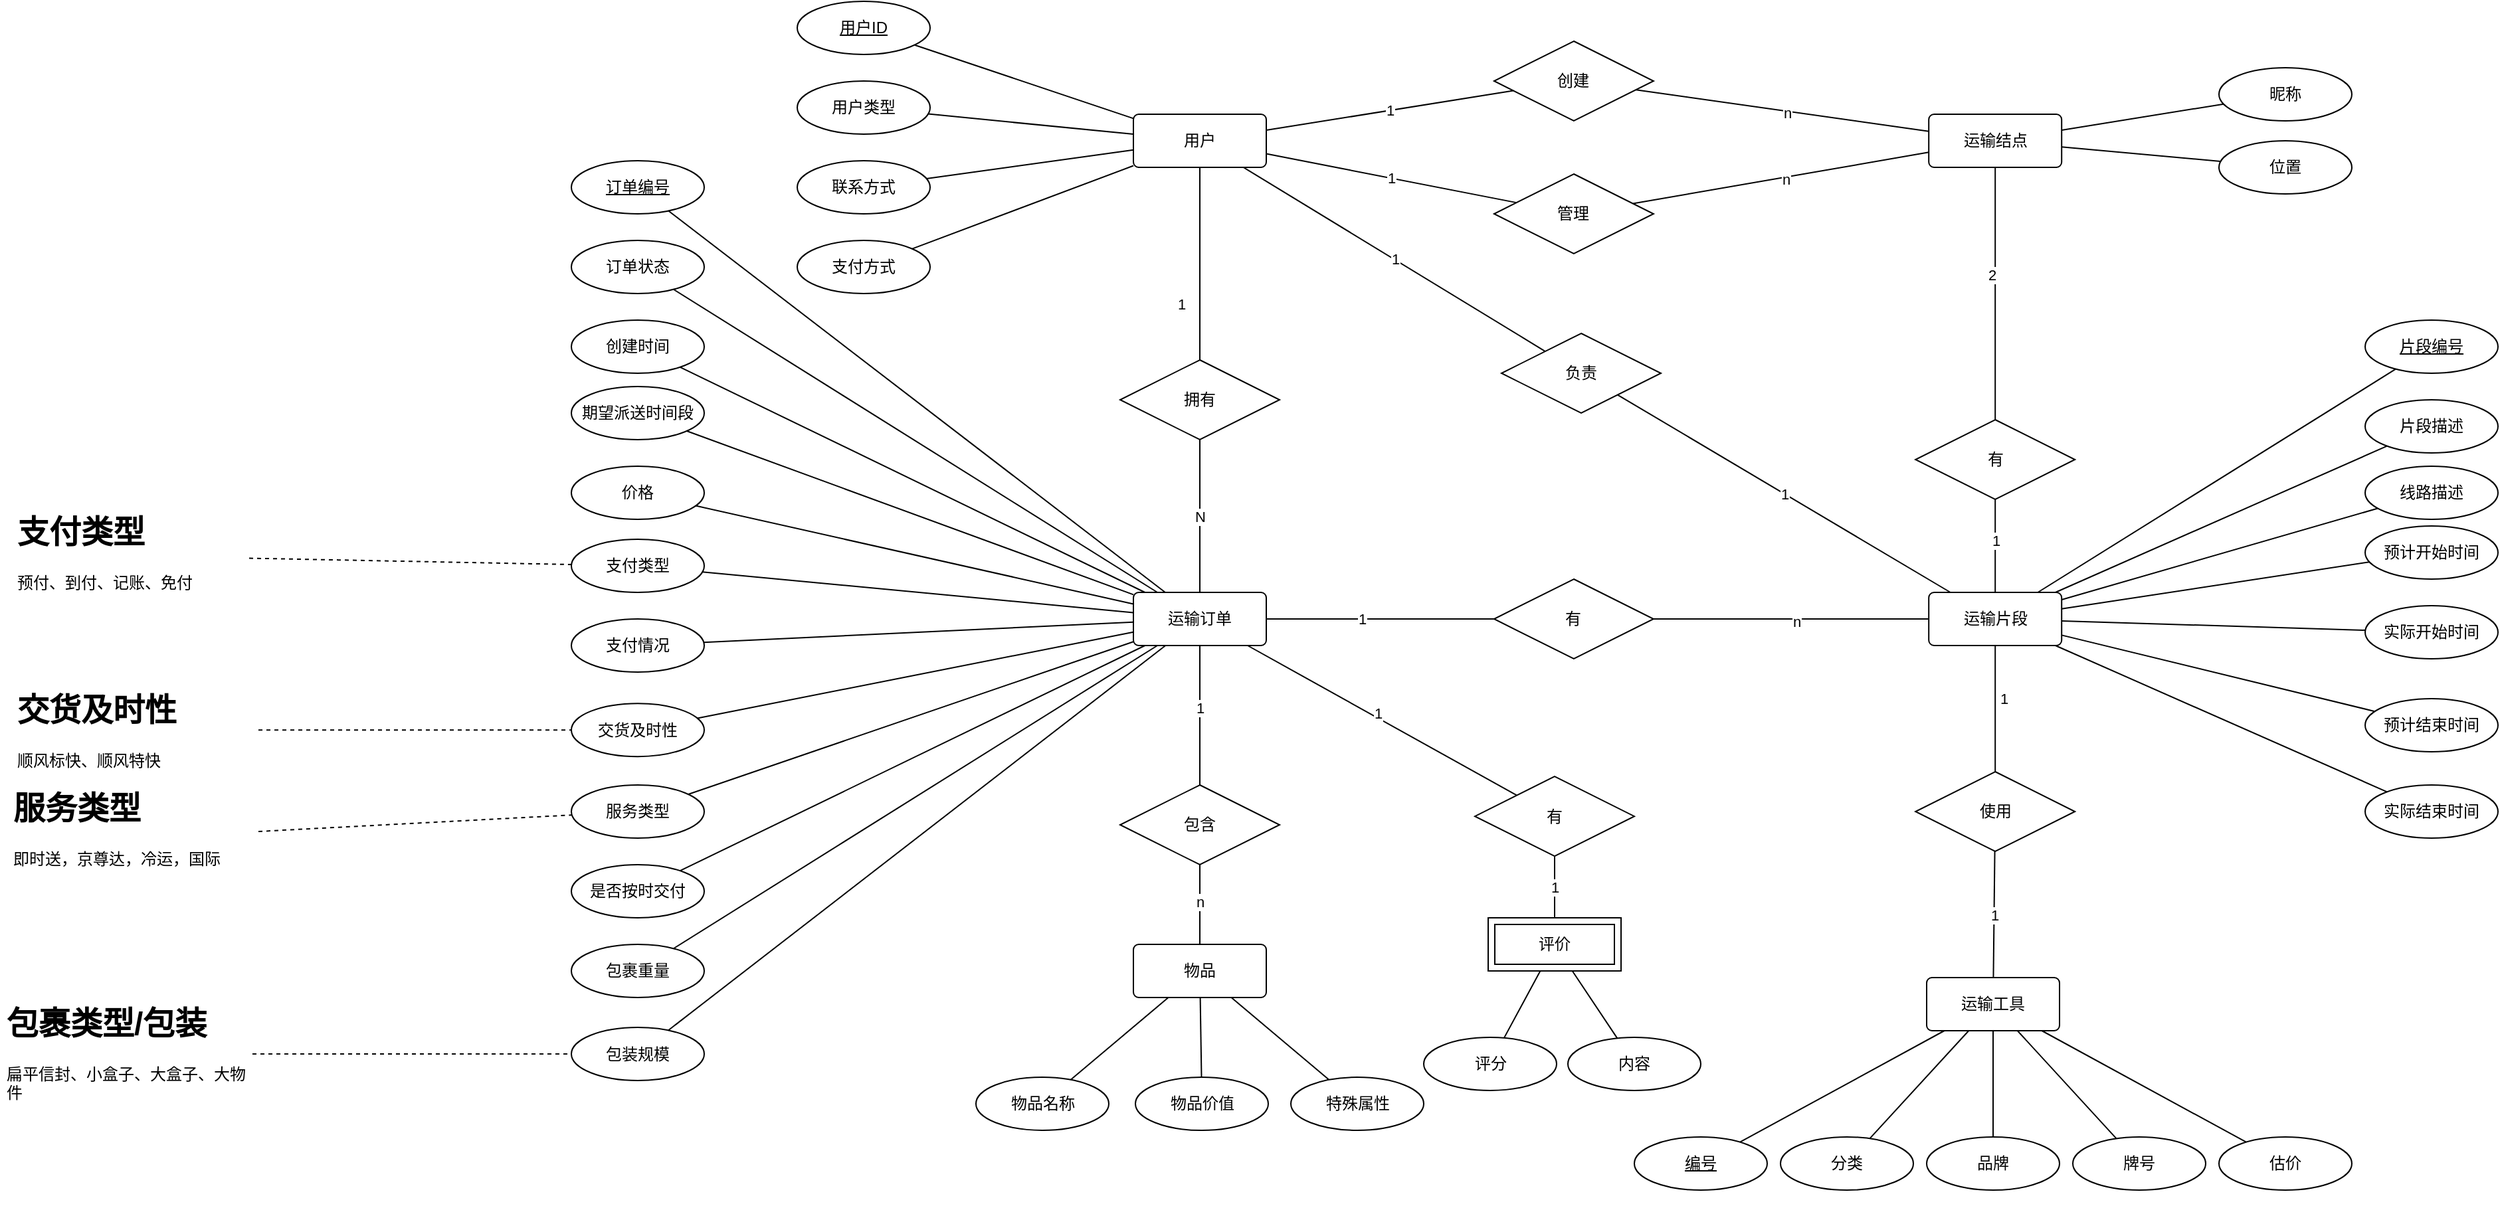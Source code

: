 <mxfile version="13.9.5" type="device"><diagram id="sRHwnh7eYaMvIRIETM3K" name="第 1 页"><mxGraphModel dx="2680" dy="501" grid="1" gridSize="10" guides="1" tooltips="1" connect="1" arrows="1" fold="1" page="1" pageScale="1" pageWidth="827" pageHeight="1169" math="0" shadow="0"><root><mxCell id="0"/><mxCell id="1" parent="0"/><mxCell id="H8O58rXydcXMfQqDxrHK-1" value="用户" style="rounded=1;arcSize=10;whiteSpace=wrap;html=1;align=center;" parent="1" vertex="1"><mxGeometry x="-267" y="185" width="100" height="40" as="geometry"/></mxCell><mxCell id="H8O58rXydcXMfQqDxrHK-2" value="物品" style="rounded=1;arcSize=10;whiteSpace=wrap;html=1;align=center;" parent="1" vertex="1"><mxGeometry x="-267" y="810.0" width="100" height="40" as="geometry"/></mxCell><mxCell id="H8O58rXydcXMfQqDxrHK-5" value="运输订单" style="rounded=1;arcSize=10;whiteSpace=wrap;html=1;align=center;" parent="1" vertex="1"><mxGeometry x="-267" y="545" width="100" height="40" as="geometry"/></mxCell><mxCell id="H8O58rXydcXMfQqDxrHK-8" value="运输工具" style="rounded=1;arcSize=10;whiteSpace=wrap;html=1;align=center;" parent="1" vertex="1"><mxGeometry x="330" y="835.0" width="100" height="40" as="geometry"/></mxCell><mxCell id="H8O58rXydcXMfQqDxrHK-17" value="运输片段" style="rounded=1;arcSize=10;whiteSpace=wrap;html=1;align=center;" parent="1" vertex="1"><mxGeometry x="331.6" y="545" width="100" height="40" as="geometry"/></mxCell><mxCell id="H8O58rXydcXMfQqDxrHK-18" value="运输结点" style="rounded=1;arcSize=10;whiteSpace=wrap;html=1;align=center;" parent="1" vertex="1"><mxGeometry x="331.6" y="185" width="100" height="40" as="geometry"/></mxCell><mxCell id="H8O58rXydcXMfQqDxrHK-19" value="拥有" style="shape=rhombus;perimeter=rhombusPerimeter;whiteSpace=wrap;html=1;align=center;" parent="1" vertex="1"><mxGeometry x="-277" y="370" width="120" height="60" as="geometry"/></mxCell><mxCell id="H8O58rXydcXMfQqDxrHK-20" value="" style="endArrow=none;html=1;rounded=0;" parent="1" source="H8O58rXydcXMfQqDxrHK-1" target="H8O58rXydcXMfQqDxrHK-19" edge="1"><mxGeometry relative="1" as="geometry"><mxPoint x="-577" y="665" as="sourcePoint"/><mxPoint x="-417" y="665" as="targetPoint"/></mxGeometry></mxCell><mxCell id="H8O58rXydcXMfQqDxrHK-22" value="1" style="edgeLabel;html=1;align=center;verticalAlign=middle;resizable=0;points=[];" parent="H8O58rXydcXMfQqDxrHK-20" vertex="1" connectable="0"><mxGeometry x="0.433" y="-1" relative="1" as="geometry"><mxPoint x="-13" y="-1" as="offset"/></mxGeometry></mxCell><mxCell id="H8O58rXydcXMfQqDxrHK-21" value="N" style="endArrow=none;html=1;rounded=0;" parent="1" source="H8O58rXydcXMfQqDxrHK-19" target="H8O58rXydcXMfQqDxrHK-5" edge="1"><mxGeometry relative="1" as="geometry"><mxPoint x="-277" y="635" as="sourcePoint"/><mxPoint x="-117" y="635" as="targetPoint"/></mxGeometry></mxCell><mxCell id="H8O58rXydcXMfQqDxrHK-23" value="创建" style="shape=rhombus;perimeter=rhombusPerimeter;whiteSpace=wrap;html=1;align=center;" parent="1" vertex="1"><mxGeometry x="4.45" y="130" width="120" height="60" as="geometry"/></mxCell><mxCell id="H8O58rXydcXMfQqDxrHK-24" value="" style="endArrow=none;html=1;rounded=0;" parent="1" source="H8O58rXydcXMfQqDxrHK-1" target="H8O58rXydcXMfQqDxrHK-23" edge="1"><mxGeometry relative="1" as="geometry"><mxPoint x="-390" y="40" as="sourcePoint"/><mxPoint x="-597" y="505" as="targetPoint"/></mxGeometry></mxCell><mxCell id="H8O58rXydcXMfQqDxrHK-46" value="1" style="edgeLabel;html=1;align=center;verticalAlign=middle;resizable=0;points=[];" parent="H8O58rXydcXMfQqDxrHK-24" vertex="1" connectable="0"><mxGeometry relative="1" as="geometry"><mxPoint as="offset"/></mxGeometry></mxCell><mxCell id="H8O58rXydcXMfQqDxrHK-25" value="" style="endArrow=none;html=1;rounded=0;" parent="1" source="H8O58rXydcXMfQqDxrHK-18" target="H8O58rXydcXMfQqDxrHK-23" edge="1"><mxGeometry relative="1" as="geometry"><mxPoint x="-787" y="510" as="sourcePoint"/><mxPoint x="280" y="180" as="targetPoint"/></mxGeometry></mxCell><mxCell id="H8O58rXydcXMfQqDxrHK-45" value="n" style="edgeLabel;html=1;align=center;verticalAlign=middle;resizable=0;points=[];" parent="H8O58rXydcXMfQqDxrHK-25" vertex="1" connectable="0"><mxGeometry x="-0.029" y="1" relative="1" as="geometry"><mxPoint as="offset"/></mxGeometry></mxCell><mxCell id="H8O58rXydcXMfQqDxrHK-26" value="有" style="shape=rhombus;perimeter=rhombusPerimeter;whiteSpace=wrap;html=1;align=center;" parent="1" vertex="1"><mxGeometry x="321.6" y="415" width="120" height="60" as="geometry"/></mxCell><mxCell id="H8O58rXydcXMfQqDxrHK-27" value="" style="endArrow=none;html=1;rounded=0;" parent="1" source="H8O58rXydcXMfQqDxrHK-26" target="H8O58rXydcXMfQqDxrHK-17" edge="1"><mxGeometry relative="1" as="geometry"><mxPoint x="-217" y="495" as="sourcePoint"/><mxPoint x="-67" y="505" as="targetPoint"/></mxGeometry></mxCell><mxCell id="H8O58rXydcXMfQqDxrHK-29" value="1" style="edgeLabel;html=1;align=center;verticalAlign=middle;resizable=0;points=[];" parent="H8O58rXydcXMfQqDxrHK-27" vertex="1" connectable="0"><mxGeometry x="0.044" y="1" relative="1" as="geometry"><mxPoint x="-1" y="-6.18" as="offset"/></mxGeometry></mxCell><mxCell id="H8O58rXydcXMfQqDxrHK-28" value="" style="endArrow=none;html=1;rounded=0;" parent="1" source="H8O58rXydcXMfQqDxrHK-18" target="H8O58rXydcXMfQqDxrHK-26" edge="1"><mxGeometry relative="1" as="geometry"><mxPoint x="-467" y="330" as="sourcePoint"/><mxPoint x="-367" y="330" as="targetPoint"/></mxGeometry></mxCell><mxCell id="H8O58rXydcXMfQqDxrHK-30" value="2" style="edgeLabel;html=1;align=center;verticalAlign=middle;resizable=0;points=[];" parent="H8O58rXydcXMfQqDxrHK-28" vertex="1" connectable="0"><mxGeometry x="-0.061" y="-3" relative="1" as="geometry"><mxPoint y="-8.01" as="offset"/></mxGeometry></mxCell><mxCell id="H8O58rXydcXMfQqDxrHK-31" value="有" style="shape=rhombus;perimeter=rhombusPerimeter;whiteSpace=wrap;html=1;align=center;" parent="1" vertex="1"><mxGeometry x="-10" y="683.59" width="120" height="60" as="geometry"/></mxCell><mxCell id="H8O58rXydcXMfQqDxrHK-32" value="" style="endArrow=none;html=1;rounded=0;" parent="1" source="H8O58rXydcXMfQqDxrHK-31" target="H8O58rXydcXMfQqDxrHK-5" edge="1"><mxGeometry relative="1" as="geometry"><mxPoint x="-327" y="505" as="sourcePoint"/><mxPoint x="-167" y="505" as="targetPoint"/></mxGeometry></mxCell><mxCell id="H8O58rXydcXMfQqDxrHK-38" value="1" style="edgeLabel;html=1;align=center;verticalAlign=middle;resizable=0;points=[];" parent="H8O58rXydcXMfQqDxrHK-32" vertex="1" connectable="0"><mxGeometry x="0.049" y="-3" relative="1" as="geometry"><mxPoint as="offset"/></mxGeometry></mxCell><mxCell id="H8O58rXydcXMfQqDxrHK-33" value="1" style="endArrow=none;html=1;rounded=0;" parent="1" source="H8O58rXydcXMfQqDxrHK-175" target="H8O58rXydcXMfQqDxrHK-31" edge="1"><mxGeometry relative="1" as="geometry"><mxPoint x="-300" y="947.5" as="sourcePoint"/><mxPoint x="-360" y="1107" as="targetPoint"/></mxGeometry></mxCell><mxCell id="H8O58rXydcXMfQqDxrHK-34" value="包含" style="shape=rhombus;perimeter=rhombusPerimeter;whiteSpace=wrap;html=1;align=center;" parent="1" vertex="1"><mxGeometry x="-277" y="690" width="120" height="60" as="geometry"/></mxCell><mxCell id="H8O58rXydcXMfQqDxrHK-36" value="" style="endArrow=none;html=1;rounded=0;" parent="1" source="H8O58rXydcXMfQqDxrHK-2" target="H8O58rXydcXMfQqDxrHK-34" edge="1"><mxGeometry relative="1" as="geometry"><mxPoint x="-864" y="832.25" as="sourcePoint"/><mxPoint x="-704" y="832.25" as="targetPoint"/></mxGeometry></mxCell><mxCell id="H8O58rXydcXMfQqDxrHK-48" value="n" style="edgeLabel;html=1;align=center;verticalAlign=middle;resizable=0;points=[];" parent="H8O58rXydcXMfQqDxrHK-36" vertex="1" connectable="0"><mxGeometry x="0.079" y="-2" relative="1" as="geometry"><mxPoint x="-2" as="offset"/></mxGeometry></mxCell><mxCell id="H8O58rXydcXMfQqDxrHK-50" value="有" style="shape=rhombus;perimeter=rhombusPerimeter;whiteSpace=wrap;html=1;align=center;" parent="1" vertex="1"><mxGeometry x="4.45" y="535" width="120" height="60" as="geometry"/></mxCell><mxCell id="H8O58rXydcXMfQqDxrHK-51" value="" style="endArrow=none;html=1;rounded=0;" parent="1" source="H8O58rXydcXMfQqDxrHK-5" target="H8O58rXydcXMfQqDxrHK-50" edge="1"><mxGeometry relative="1" as="geometry"><mxPoint x="-87" y="695" as="sourcePoint"/><mxPoint x="73" y="695" as="targetPoint"/></mxGeometry></mxCell><mxCell id="H8O58rXydcXMfQqDxrHK-53" value="1" style="edgeLabel;html=1;align=center;verticalAlign=middle;resizable=0;points=[];" parent="H8O58rXydcXMfQqDxrHK-51" vertex="1" connectable="0"><mxGeometry x="-0.371" y="-1" relative="1" as="geometry"><mxPoint x="18" y="-1" as="offset"/></mxGeometry></mxCell><mxCell id="H8O58rXydcXMfQqDxrHK-52" value="" style="endArrow=none;html=1;rounded=0;" parent="1" source="H8O58rXydcXMfQqDxrHK-50" target="H8O58rXydcXMfQqDxrHK-17" edge="1"><mxGeometry relative="1" as="geometry"><mxPoint x="53" y="665" as="sourcePoint"/><mxPoint x="213" y="665" as="targetPoint"/></mxGeometry></mxCell><mxCell id="H8O58rXydcXMfQqDxrHK-54" value="n" style="edgeLabel;html=1;align=center;verticalAlign=middle;resizable=0;points=[];" parent="H8O58rXydcXMfQqDxrHK-52" vertex="1" connectable="0"><mxGeometry x="0.04" y="-2" relative="1" as="geometry"><mxPoint as="offset"/></mxGeometry></mxCell><mxCell id="H8O58rXydcXMfQqDxrHK-75" value="使用" style="shape=rhombus;perimeter=rhombusPerimeter;whiteSpace=wrap;html=1;align=center;" parent="1" vertex="1"><mxGeometry x="321.6" y="680.0" width="120" height="60" as="geometry"/></mxCell><mxCell id="H8O58rXydcXMfQqDxrHK-78" value="" style="endArrow=none;html=1;rounded=0;" parent="1" source="H8O58rXydcXMfQqDxrHK-75" target="H8O58rXydcXMfQqDxrHK-8" edge="1"><mxGeometry relative="1" as="geometry"><mxPoint x="425" y="981.93" as="sourcePoint"/><mxPoint x="585" y="981.93" as="targetPoint"/></mxGeometry></mxCell><mxCell id="H8O58rXydcXMfQqDxrHK-86" value="1" style="edgeLabel;html=1;align=center;verticalAlign=middle;resizable=0;points=[];" parent="H8O58rXydcXMfQqDxrHK-78" vertex="1" connectable="0"><mxGeometry x="0.244" y="-1" relative="1" as="geometry"><mxPoint x="1" y="-10.91" as="offset"/></mxGeometry></mxCell><mxCell id="H8O58rXydcXMfQqDxrHK-82" value="" style="endArrow=none;html=1;rounded=0;" parent="1" source="H8O58rXydcXMfQqDxrHK-17" target="H8O58rXydcXMfQqDxrHK-75" edge="1"><mxGeometry relative="1" as="geometry"><mxPoint x="143" y="615" as="sourcePoint"/><mxPoint x="303" y="615" as="targetPoint"/></mxGeometry></mxCell><mxCell id="H8O58rXydcXMfQqDxrHK-85" value="1" style="edgeLabel;html=1;align=center;verticalAlign=middle;resizable=0;points=[];" parent="H8O58rXydcXMfQqDxrHK-82" vertex="1" connectable="0"><mxGeometry x="-0.167" y="2" relative="1" as="geometry"><mxPoint x="3.93" y="0.04" as="offset"/></mxGeometry></mxCell><mxCell id="H8O58rXydcXMfQqDxrHK-89" value="昵称" style="ellipse;whiteSpace=wrap;html=1;align=center;" parent="1" vertex="1"><mxGeometry x="550" y="150" width="100" height="40" as="geometry"/></mxCell><mxCell id="H8O58rXydcXMfQqDxrHK-90" value="位置" style="ellipse;whiteSpace=wrap;html=1;align=center;" parent="1" vertex="1"><mxGeometry x="550" y="205" width="100" height="40" as="geometry"/></mxCell><mxCell id="H8O58rXydcXMfQqDxrHK-92" value="" style="endArrow=none;html=1;rounded=0;" parent="1" source="H8O58rXydcXMfQqDxrHK-89" target="H8O58rXydcXMfQqDxrHK-18" edge="1"><mxGeometry relative="1" as="geometry"><mxPoint x="-1057" y="340" as="sourcePoint"/><mxPoint x="-897" y="340" as="targetPoint"/></mxGeometry></mxCell><mxCell id="H8O58rXydcXMfQqDxrHK-95" value="" style="endArrow=none;html=1;rounded=0;" parent="1" source="H8O58rXydcXMfQqDxrHK-18" target="H8O58rXydcXMfQqDxrHK-90" edge="1"><mxGeometry relative="1" as="geometry"><mxPoint x="-1027" y="380" as="sourcePoint"/><mxPoint x="-867" y="380" as="targetPoint"/></mxGeometry></mxCell><mxCell id="H8O58rXydcXMfQqDxrHK-101" value="用户ID" style="ellipse;whiteSpace=wrap;html=1;align=center;fontStyle=4;" parent="1" vertex="1"><mxGeometry x="-520" y="100" width="100" height="40" as="geometry"/></mxCell><mxCell id="H8O58rXydcXMfQqDxrHK-103" value="" style="endArrow=none;html=1;rounded=0;" parent="1" source="H8O58rXydcXMfQqDxrHK-101" target="H8O58rXydcXMfQqDxrHK-1" edge="1"><mxGeometry relative="1" as="geometry"><mxPoint x="-907" y="645" as="sourcePoint"/><mxPoint x="-747" y="645" as="targetPoint"/></mxGeometry></mxCell><mxCell id="H8O58rXydcXMfQqDxrHK-104" value="联系方式" style="ellipse;whiteSpace=wrap;html=1;align=center;" parent="1" vertex="1"><mxGeometry x="-520" y="220" width="100" height="40" as="geometry"/></mxCell><mxCell id="H8O58rXydcXMfQqDxrHK-105" value="" style="endArrow=none;html=1;rounded=0;" parent="1" source="H8O58rXydcXMfQqDxrHK-104" target="H8O58rXydcXMfQqDxrHK-1" edge="1"><mxGeometry relative="1" as="geometry"><mxPoint x="-937" y="675" as="sourcePoint"/><mxPoint x="-777" y="675" as="targetPoint"/></mxGeometry></mxCell><mxCell id="H8O58rXydcXMfQqDxrHK-106" value="物品名称" style="ellipse;whiteSpace=wrap;html=1;align=center;" parent="1" vertex="1"><mxGeometry x="-385.5" y="910" width="100" height="40" as="geometry"/></mxCell><mxCell id="H8O58rXydcXMfQqDxrHK-107" value="物品价值" style="ellipse;whiteSpace=wrap;html=1;align=center;" parent="1" vertex="1"><mxGeometry x="-265.5" y="910" width="100" height="40" as="geometry"/></mxCell><mxCell id="H8O58rXydcXMfQqDxrHK-109" value="" style="endArrow=none;html=1;rounded=0;" parent="1" source="H8O58rXydcXMfQqDxrHK-106" target="H8O58rXydcXMfQqDxrHK-2" edge="1"><mxGeometry relative="1" as="geometry"><mxPoint x="-597" y="988.59" as="sourcePoint"/><mxPoint x="-437" y="988.59" as="targetPoint"/></mxGeometry></mxCell><mxCell id="H8O58rXydcXMfQqDxrHK-110" value="" style="endArrow=none;html=1;rounded=0;" parent="1" source="H8O58rXydcXMfQqDxrHK-107" target="H8O58rXydcXMfQqDxrHK-2" edge="1"><mxGeometry relative="1" as="geometry"><mxPoint x="-477" y="938.59" as="sourcePoint"/><mxPoint x="-317" y="938.59" as="targetPoint"/></mxGeometry></mxCell><mxCell id="H8O58rXydcXMfQqDxrHK-118" value="预计开始时间" style="ellipse;whiteSpace=wrap;html=1;align=center;" parent="1" vertex="1"><mxGeometry x="660" y="495" width="100" height="40" as="geometry"/></mxCell><mxCell id="H8O58rXydcXMfQqDxrHK-119" value="实际开始时间" style="ellipse;whiteSpace=wrap;html=1;align=center;" parent="1" vertex="1"><mxGeometry x="660" y="555" width="100" height="40" as="geometry"/></mxCell><mxCell id="H8O58rXydcXMfQqDxrHK-120" value="预计结束时间" style="ellipse;whiteSpace=wrap;html=1;align=center;" parent="1" vertex="1"><mxGeometry x="660" y="625" width="100" height="40" as="geometry"/></mxCell><mxCell id="H8O58rXydcXMfQqDxrHK-121" value="实际结束时间" style="ellipse;whiteSpace=wrap;html=1;align=center;" parent="1" vertex="1"><mxGeometry x="660" y="690" width="100" height="40" as="geometry"/></mxCell><mxCell id="H8O58rXydcXMfQqDxrHK-122" value="" style="endArrow=none;html=1;rounded=0;" parent="1" source="H8O58rXydcXMfQqDxrHK-17" target="H8O58rXydcXMfQqDxrHK-118" edge="1"><mxGeometry relative="1" as="geometry"><mxPoint x="503" y="395" as="sourcePoint"/><mxPoint x="663" y="395" as="targetPoint"/></mxGeometry></mxCell><mxCell id="H8O58rXydcXMfQqDxrHK-123" value="" style="endArrow=none;html=1;rounded=0;" parent="1" source="H8O58rXydcXMfQqDxrHK-17" target="H8O58rXydcXMfQqDxrHK-119" edge="1"><mxGeometry relative="1" as="geometry"><mxPoint x="413" y="685" as="sourcePoint"/><mxPoint x="573" y="685" as="targetPoint"/></mxGeometry></mxCell><mxCell id="H8O58rXydcXMfQqDxrHK-124" value="" style="endArrow=none;html=1;rounded=0;" parent="1" source="H8O58rXydcXMfQqDxrHK-17" target="H8O58rXydcXMfQqDxrHK-120" edge="1"><mxGeometry relative="1" as="geometry"><mxPoint x="453" y="605" as="sourcePoint"/><mxPoint x="613" y="605" as="targetPoint"/></mxGeometry></mxCell><mxCell id="H8O58rXydcXMfQqDxrHK-125" value="" style="endArrow=none;html=1;rounded=0;" parent="1" source="H8O58rXydcXMfQqDxrHK-17" target="H8O58rXydcXMfQqDxrHK-121" edge="1"><mxGeometry relative="1" as="geometry"><mxPoint x="453" y="615" as="sourcePoint"/><mxPoint x="613" y="615" as="targetPoint"/></mxGeometry></mxCell><mxCell id="H8O58rXydcXMfQqDxrHK-126" style="edgeStyle=orthogonalEdgeStyle;rounded=0;orthogonalLoop=1;jettySize=auto;html=1;exitX=0.5;exitY=1;exitDx=0;exitDy=0;" parent="1" edge="1"><mxGeometry relative="1" as="geometry"><mxPoint x="523" y="1005.0" as="sourcePoint"/><mxPoint x="523" y="1005.0" as="targetPoint"/></mxGeometry></mxCell><mxCell id="H8O58rXydcXMfQqDxrHK-129" value="订单编号" style="ellipse;whiteSpace=wrap;html=1;align=center;fontStyle=4;" parent="1" vertex="1"><mxGeometry x="-690" y="220.0" width="100" height="40" as="geometry"/></mxCell><mxCell id="H8O58rXydcXMfQqDxrHK-130" value="价格" style="ellipse;whiteSpace=wrap;html=1;align=center;" parent="1" vertex="1"><mxGeometry x="-690" y="450" width="100" height="40" as="geometry"/></mxCell><mxCell id="H8O58rXydcXMfQqDxrHK-132" value="支付情况" style="ellipse;whiteSpace=wrap;html=1;align=center;" parent="1" vertex="1"><mxGeometry x="-690" y="565" width="100" height="40" as="geometry"/></mxCell><mxCell id="H8O58rXydcXMfQqDxrHK-135" value="支付方式" style="ellipse;whiteSpace=wrap;html=1;align=center;" parent="1" vertex="1"><mxGeometry x="-520" y="280" width="100" height="40" as="geometry"/></mxCell><mxCell id="H8O58rXydcXMfQqDxrHK-136" value="" style="endArrow=none;html=1;rounded=0;" parent="1" source="H8O58rXydcXMfQqDxrHK-135" target="H8O58rXydcXMfQqDxrHK-1" edge="1"><mxGeometry relative="1" as="geometry"><mxPoint x="-867" y="715" as="sourcePoint"/><mxPoint x="-707" y="715" as="targetPoint"/></mxGeometry></mxCell><mxCell id="H8O58rXydcXMfQqDxrHK-137" value="创建时间" style="ellipse;whiteSpace=wrap;html=1;align=center;" parent="1" vertex="1"><mxGeometry x="-690" y="340.0" width="100" height="40" as="geometry"/></mxCell><mxCell id="H8O58rXydcXMfQqDxrHK-140" value="评分" style="ellipse;whiteSpace=wrap;html=1;align=center;" parent="1" vertex="1"><mxGeometry x="-48.5" y="880" width="100" height="40" as="geometry"/></mxCell><mxCell id="H8O58rXydcXMfQqDxrHK-141" value="内容" style="ellipse;whiteSpace=wrap;html=1;align=center;" parent="1" vertex="1"><mxGeometry x="60" y="880" width="100" height="40" as="geometry"/></mxCell><mxCell id="H8O58rXydcXMfQqDxrHK-144" value="" style="endArrow=none;html=1;rounded=0;" parent="1" source="H8O58rXydcXMfQqDxrHK-140" target="H8O58rXydcXMfQqDxrHK-175" edge="1"><mxGeometry relative="1" as="geometry"><mxPoint x="-450" y="1067.5" as="sourcePoint"/><mxPoint x="-400" y="936.667" as="targetPoint"/></mxGeometry></mxCell><mxCell id="H8O58rXydcXMfQqDxrHK-145" value="" style="endArrow=none;html=1;rounded=0;" parent="1" source="H8O58rXydcXMfQqDxrHK-141" target="H8O58rXydcXMfQqDxrHK-175" edge="1"><mxGeometry relative="1" as="geometry"><mxPoint x="-440" y="1117.5" as="sourcePoint"/><mxPoint x="-400" y="958.333" as="targetPoint"/></mxGeometry></mxCell><mxCell id="H8O58rXydcXMfQqDxrHK-146" value="" style="endArrow=none;html=1;rounded=0;" parent="1" source="H8O58rXydcXMfQqDxrHK-5" target="H8O58rXydcXMfQqDxrHK-129" edge="1"><mxGeometry relative="1" as="geometry"><mxPoint x="-557" y="965" as="sourcePoint"/><mxPoint x="-397" y="965" as="targetPoint"/></mxGeometry></mxCell><mxCell id="H8O58rXydcXMfQqDxrHK-147" value="" style="endArrow=none;html=1;rounded=0;" parent="1" source="H8O58rXydcXMfQqDxrHK-5" target="H8O58rXydcXMfQqDxrHK-137" edge="1"><mxGeometry relative="1" as="geometry"><mxPoint x="-307" y="945" as="sourcePoint"/><mxPoint x="-147" y="945" as="targetPoint"/></mxGeometry></mxCell><mxCell id="H8O58rXydcXMfQqDxrHK-148" value="" style="endArrow=none;html=1;rounded=0;" parent="1" source="H8O58rXydcXMfQqDxrHK-5" target="H8O58rXydcXMfQqDxrHK-130" edge="1"><mxGeometry relative="1" as="geometry"><mxPoint x="-247" y="835" as="sourcePoint"/><mxPoint x="-87" y="835" as="targetPoint"/></mxGeometry></mxCell><mxCell id="H8O58rXydcXMfQqDxrHK-149" value="" style="endArrow=none;html=1;rounded=0;" parent="1" source="H8O58rXydcXMfQqDxrHK-132" target="H8O58rXydcXMfQqDxrHK-5" edge="1"><mxGeometry relative="1" as="geometry"><mxPoint x="-237" y="935" as="sourcePoint"/><mxPoint x="-77" y="935" as="targetPoint"/></mxGeometry></mxCell><mxCell id="H8O58rXydcXMfQqDxrHK-164" value="分类" style="ellipse;whiteSpace=wrap;html=1;align=center;" parent="1" vertex="1"><mxGeometry x="220" y="955.0" width="100" height="40" as="geometry"/></mxCell><mxCell id="H8O58rXydcXMfQqDxrHK-165" value="品牌" style="ellipse;whiteSpace=wrap;html=1;align=center;" parent="1" vertex="1"><mxGeometry x="330" y="955.0" width="100" height="40" as="geometry"/></mxCell><mxCell id="H8O58rXydcXMfQqDxrHK-166" value="估价" style="ellipse;whiteSpace=wrap;html=1;align=center;" parent="1" vertex="1"><mxGeometry x="550" y="955.0" width="100" height="40" as="geometry"/></mxCell><mxCell id="H8O58rXydcXMfQqDxrHK-167" value="" style="endArrow=none;html=1;rounded=0;" parent="1" source="H8O58rXydcXMfQqDxrHK-164" target="H8O58rXydcXMfQqDxrHK-8" edge="1"><mxGeometry relative="1" as="geometry"><mxPoint x="570" y="991.27" as="sourcePoint"/><mxPoint x="730" y="991.27" as="targetPoint"/></mxGeometry></mxCell><mxCell id="H8O58rXydcXMfQqDxrHK-168" value="" style="endArrow=none;html=1;rounded=0;" parent="1" source="H8O58rXydcXMfQqDxrHK-8" target="H8O58rXydcXMfQqDxrHK-165" edge="1"><mxGeometry relative="1" as="geometry"><mxPoint x="490" y="981.27" as="sourcePoint"/><mxPoint x="650" y="981.27" as="targetPoint"/></mxGeometry></mxCell><mxCell id="H8O58rXydcXMfQqDxrHK-169" value="" style="endArrow=none;html=1;rounded=0;" parent="1" source="H8O58rXydcXMfQqDxrHK-8" target="H8O58rXydcXMfQqDxrHK-166" edge="1"><mxGeometry relative="1" as="geometry"><mxPoint x="610" y="981.27" as="sourcePoint"/><mxPoint x="770" y="981.27" as="targetPoint"/></mxGeometry></mxCell><mxCell id="H8O58rXydcXMfQqDxrHK-175" value="评价" style="shape=ext;margin=3;double=1;whiteSpace=wrap;html=1;align=center;" parent="1" vertex="1"><mxGeometry y="790" width="100" height="40" as="geometry"/></mxCell><mxCell id="uPBFyAuTsTOrM1amz3XQ-6" value="" style="endArrow=none;html=1;rounded=0;entryX=0.5;entryY=1;entryDx=0;entryDy=0;" parent="1" source="H8O58rXydcXMfQqDxrHK-34" target="H8O58rXydcXMfQqDxrHK-5" edge="1"><mxGeometry relative="1" as="geometry"><mxPoint x="-770" y="780" as="sourcePoint"/><mxPoint x="-597" y="756.09" as="targetPoint"/></mxGeometry></mxCell><mxCell id="uPBFyAuTsTOrM1amz3XQ-7" value="1" style="edgeLabel;html=1;align=center;verticalAlign=middle;resizable=0;points=[];" parent="uPBFyAuTsTOrM1amz3XQ-6" vertex="1" connectable="0"><mxGeometry x="0.113" relative="1" as="geometry"><mxPoint as="offset"/></mxGeometry></mxCell><mxCell id="uPBFyAuTsTOrM1amz3XQ-8" value="包装规模" style="ellipse;whiteSpace=wrap;html=1;align=center;" parent="1" vertex="1"><mxGeometry x="-690" y="872.5" width="100" height="40" as="geometry"/></mxCell><mxCell id="uPBFyAuTsTOrM1amz3XQ-9" value="" style="endArrow=none;html=1;rounded=0;" parent="1" source="uPBFyAuTsTOrM1amz3XQ-8" target="H8O58rXydcXMfQqDxrHK-5" edge="1"><mxGeometry relative="1" as="geometry"><mxPoint x="-800" y="860" as="sourcePoint"/><mxPoint x="-647" y="727.104" as="targetPoint"/></mxGeometry></mxCell><mxCell id="uPBFyAuTsTOrM1amz3XQ-10" value="包裹重量" style="ellipse;whiteSpace=wrap;html=1;align=center;" parent="1" vertex="1"><mxGeometry x="-690" y="810" width="100" height="40" as="geometry"/></mxCell><mxCell id="uPBFyAuTsTOrM1amz3XQ-11" value="" style="endArrow=none;html=1;rounded=0;" parent="1" source="uPBFyAuTsTOrM1amz3XQ-10" target="H8O58rXydcXMfQqDxrHK-5" edge="1"><mxGeometry relative="1" as="geometry"><mxPoint x="-810" y="850" as="sourcePoint"/><mxPoint x="-647" y="743.0" as="targetPoint"/></mxGeometry></mxCell><mxCell id="uPBFyAuTsTOrM1amz3XQ-12" value="交货及时性" style="ellipse;whiteSpace=wrap;html=1;align=center;" parent="1" vertex="1"><mxGeometry x="-690" y="628.59" width="100" height="40" as="geometry"/></mxCell><mxCell id="uPBFyAuTsTOrM1amz3XQ-13" value="" style="endArrow=none;html=1;rounded=0;" parent="1" source="H8O58rXydcXMfQqDxrHK-5" target="uPBFyAuTsTOrM1amz3XQ-12" edge="1"><mxGeometry relative="1" as="geometry"><mxPoint x="-320" y="830" as="sourcePoint"/><mxPoint x="-160" y="830" as="targetPoint"/></mxGeometry></mxCell><mxCell id="gKOCil1zqPXSnGWt9PrA-1" value="线路描述" style="ellipse;whiteSpace=wrap;html=1;align=center;" parent="1" vertex="1"><mxGeometry x="660" y="450" width="100" height="40" as="geometry"/></mxCell><mxCell id="gKOCil1zqPXSnGWt9PrA-2" value="" style="endArrow=none;html=1;rounded=0;" parent="1" source="H8O58rXydcXMfQqDxrHK-17" target="gKOCil1zqPXSnGWt9PrA-1" edge="1"><mxGeometry relative="1" as="geometry"><mxPoint x="395.532" y="555" as="sourcePoint"/><mxPoint x="419.137" y="434.94" as="targetPoint"/></mxGeometry></mxCell><mxCell id="fUyKcT2VAJ0Rz9HLbAqX-2" value="片段编号" style="ellipse;whiteSpace=wrap;html=1;align=center;fontStyle=4;" parent="1" vertex="1"><mxGeometry x="660" y="340" width="100" height="40" as="geometry"/></mxCell><mxCell id="fUyKcT2VAJ0Rz9HLbAqX-3" value="" style="endArrow=none;html=1;rounded=0;" parent="1" source="H8O58rXydcXMfQqDxrHK-17" target="fUyKcT2VAJ0Rz9HLbAqX-2" edge="1"><mxGeometry relative="1" as="geometry"><mxPoint x="340" y="370" as="sourcePoint"/><mxPoint x="500" y="370" as="targetPoint"/></mxGeometry></mxCell><mxCell id="fUyKcT2VAJ0Rz9HLbAqX-6" value="用户类型" style="ellipse;whiteSpace=wrap;html=1;align=center;" parent="1" vertex="1"><mxGeometry x="-520" y="160" width="100" height="40" as="geometry"/></mxCell><mxCell id="fUyKcT2VAJ0Rz9HLbAqX-7" value="" style="endArrow=none;html=1;rounded=0;" parent="1" source="fUyKcT2VAJ0Rz9HLbAqX-6" target="H8O58rXydcXMfQqDxrHK-1" edge="1"><mxGeometry relative="1" as="geometry"><mxPoint x="-465.125" y="65.409" as="sourcePoint"/><mxPoint x="-248.429" y="170" as="targetPoint"/></mxGeometry></mxCell><mxCell id="fUyKcT2VAJ0Rz9HLbAqX-9" value="管理" style="shape=rhombus;perimeter=rhombusPerimeter;whiteSpace=wrap;html=1;align=center;" parent="1" vertex="1"><mxGeometry x="4.45" y="230" width="120" height="60" as="geometry"/></mxCell><mxCell id="fUyKcT2VAJ0Rz9HLbAqX-10" value="" style="endArrow=none;html=1;rounded=0;" parent="1" source="H8O58rXydcXMfQqDxrHK-1" target="fUyKcT2VAJ0Rz9HLbAqX-9" edge="1"><mxGeometry relative="1" as="geometry"><mxPoint x="-207" y="170" as="sourcePoint"/><mxPoint x="-207" y="90" as="targetPoint"/></mxGeometry></mxCell><mxCell id="fUyKcT2VAJ0Rz9HLbAqX-11" value="1" style="edgeLabel;html=1;align=center;verticalAlign=middle;resizable=0;points=[];" parent="fUyKcT2VAJ0Rz9HLbAqX-10" vertex="1" connectable="0"><mxGeometry relative="1" as="geometry"><mxPoint as="offset"/></mxGeometry></mxCell><mxCell id="fUyKcT2VAJ0Rz9HLbAqX-12" value="" style="endArrow=none;html=1;rounded=0;" parent="1" source="H8O58rXydcXMfQqDxrHK-18" target="fUyKcT2VAJ0Rz9HLbAqX-9" edge="1"><mxGeometry relative="1" as="geometry"><mxPoint x="331.6" y="64.575" as="sourcePoint"/><mxPoint x="-148.002" y="60.501" as="targetPoint"/></mxGeometry></mxCell><mxCell id="fUyKcT2VAJ0Rz9HLbAqX-13" value="n" style="edgeLabel;html=1;align=center;verticalAlign=middle;resizable=0;points=[];" parent="fUyKcT2VAJ0Rz9HLbAqX-12" vertex="1" connectable="0"><mxGeometry x="-0.029" y="1" relative="1" as="geometry"><mxPoint as="offset"/></mxGeometry></mxCell><mxCell id="fUyKcT2VAJ0Rz9HLbAqX-14" value="负责" style="shape=rhombus;perimeter=rhombusPerimeter;whiteSpace=wrap;html=1;align=center;" parent="1" vertex="1"><mxGeometry x="10" y="350" width="120" height="60" as="geometry"/></mxCell><mxCell id="fUyKcT2VAJ0Rz9HLbAqX-15" value="" style="endArrow=none;html=1;rounded=0;" parent="1" source="fUyKcT2VAJ0Rz9HLbAqX-14" target="H8O58rXydcXMfQqDxrHK-17" edge="1"><mxGeometry relative="1" as="geometry"><mxPoint x="-157" y="82.436" as="sourcePoint"/><mxPoint x="240" y="490" as="targetPoint"/></mxGeometry></mxCell><mxCell id="fUyKcT2VAJ0Rz9HLbAqX-16" value="1" style="edgeLabel;html=1;align=center;verticalAlign=middle;resizable=0;points=[];" parent="fUyKcT2VAJ0Rz9HLbAqX-15" vertex="1" connectable="0"><mxGeometry relative="1" as="geometry"><mxPoint as="offset"/></mxGeometry></mxCell><mxCell id="fUyKcT2VAJ0Rz9HLbAqX-17" value="" style="endArrow=none;html=1;rounded=0;" parent="1" source="H8O58rXydcXMfQqDxrHK-1" target="fUyKcT2VAJ0Rz9HLbAqX-14" edge="1"><mxGeometry relative="1" as="geometry"><mxPoint x="97.456" y="338.497" as="sourcePoint"/><mxPoint x="366.725" y="555" as="targetPoint"/></mxGeometry></mxCell><mxCell id="fUyKcT2VAJ0Rz9HLbAqX-18" value="1" style="edgeLabel;html=1;align=center;verticalAlign=middle;resizable=0;points=[];" parent="fUyKcT2VAJ0Rz9HLbAqX-17" vertex="1" connectable="0"><mxGeometry relative="1" as="geometry"><mxPoint as="offset"/></mxGeometry></mxCell><mxCell id="fUyKcT2VAJ0Rz9HLbAqX-19" value="特殊属性" style="ellipse;whiteSpace=wrap;html=1;align=center;" parent="1" vertex="1"><mxGeometry x="-148.5" y="910" width="100" height="40" as="geometry"/></mxCell><mxCell id="fUyKcT2VAJ0Rz9HLbAqX-20" value="" style="endArrow=none;html=1;rounded=0;" parent="1" source="fUyKcT2VAJ0Rz9HLbAqX-19" target="H8O58rXydcXMfQqDxrHK-2" edge="1"><mxGeometry relative="1" as="geometry"><mxPoint x="-159.806" y="921.228" as="sourcePoint"/><mxPoint x="-196.636" y="850.84" as="targetPoint"/></mxGeometry></mxCell><mxCell id="fUyKcT2VAJ0Rz9HLbAqX-21" value="服务类型" style="ellipse;whiteSpace=wrap;html=1;align=center;" parent="1" vertex="1"><mxGeometry x="-690" y="690" width="100" height="40" as="geometry"/></mxCell><mxCell id="fUyKcT2VAJ0Rz9HLbAqX-22" value="" style="endArrow=none;html=1;rounded=0;" parent="1" source="fUyKcT2VAJ0Rz9HLbAqX-21" target="H8O58rXydcXMfQqDxrHK-5" edge="1"><mxGeometry relative="1" as="geometry"><mxPoint x="-588.728" y="679.51" as="sourcePoint"/><mxPoint x="-257" y="588.688" as="targetPoint"/></mxGeometry></mxCell><mxCell id="fUyKcT2VAJ0Rz9HLbAqX-23" value="&lt;h1&gt;服务类型&lt;/h1&gt;&lt;p&gt;即时送，京尊达，冷运，国际&lt;/p&gt;" style="text;html=1;strokeColor=none;fillColor=none;spacing=5;spacingTop=-20;whiteSpace=wrap;overflow=hidden;rounded=0;rotation=0;" parent="1" vertex="1"><mxGeometry x="-1115.5" y="687.5" width="190" height="85" as="geometry"/></mxCell><mxCell id="fUyKcT2VAJ0Rz9HLbAqX-25" value="" style="endArrow=none;dashed=1;html=1;" parent="1" source="fUyKcT2VAJ0Rz9HLbAqX-23" target="fUyKcT2VAJ0Rz9HLbAqX-21" edge="1"><mxGeometry width="50" height="50" relative="1" as="geometry"><mxPoint x="-922.5" y="763.854" as="sourcePoint"/><mxPoint x="-881" y="889.39" as="targetPoint"/></mxGeometry></mxCell><mxCell id="fUyKcT2VAJ0Rz9HLbAqX-26" value="&lt;h1&gt;包裹类型/包装&lt;/h1&gt;&lt;p&gt;扁平信封、小盒子、大盒子、大物件&lt;/p&gt;" style="text;html=1;strokeColor=none;fillColor=none;spacing=5;spacingTop=-20;whiteSpace=wrap;overflow=hidden;rounded=0;" parent="1" vertex="1"><mxGeometry x="-1120" y="850" width="190" height="85" as="geometry"/></mxCell><mxCell id="fUyKcT2VAJ0Rz9HLbAqX-27" value="" style="endArrow=none;dashed=1;html=1;" parent="1" source="fUyKcT2VAJ0Rz9HLbAqX-26" target="uPBFyAuTsTOrM1amz3XQ-8" edge="1"><mxGeometry width="50" height="50" relative="1" as="geometry"><mxPoint x="-895.5" y="942.755" as="sourcePoint"/><mxPoint x="-685.471" y="945.729" as="targetPoint"/></mxGeometry></mxCell><mxCell id="fUyKcT2VAJ0Rz9HLbAqX-28" value="&lt;h1&gt;交货及时性&lt;/h1&gt;&lt;p&gt;顺风标快、顺风特快&lt;/p&gt;" style="text;html=1;strokeColor=none;fillColor=none;spacing=5;spacingTop=-20;whiteSpace=wrap;overflow=hidden;rounded=0;" parent="1" vertex="1"><mxGeometry x="-1112.5" y="613.59" width="187" height="70" as="geometry"/></mxCell><mxCell id="fUyKcT2VAJ0Rz9HLbAqX-29" value="期望派送时间段" style="ellipse;whiteSpace=wrap;html=1;align=center;" parent="1" vertex="1"><mxGeometry x="-690" y="390.0" width="100" height="40" as="geometry"/></mxCell><mxCell id="fUyKcT2VAJ0Rz9HLbAqX-30" value="" style="endArrow=none;html=1;rounded=0;" parent="1" source="fUyKcT2VAJ0Rz9HLbAqX-29" target="H8O58rXydcXMfQqDxrHK-5" edge="1"><mxGeometry relative="1" as="geometry"><mxPoint x="-930" y="400" as="sourcePoint"/><mxPoint x="-770" y="400" as="targetPoint"/></mxGeometry></mxCell><mxCell id="fUyKcT2VAJ0Rz9HLbAqX-31" value="" style="endArrow=none;dashed=1;html=1;" parent="1" source="fUyKcT2VAJ0Rz9HLbAqX-28" target="uPBFyAuTsTOrM1amz3XQ-12" edge="1"><mxGeometry width="50" height="50" relative="1" as="geometry"><mxPoint x="-905.5" y="588.59" as="sourcePoint"/><mxPoint x="-855.5" y="538.59" as="targetPoint"/></mxGeometry></mxCell><mxCell id="chwNqvs-5eJAOnSxHbHc-2" value="" style="endArrow=none;html=1;rounded=0;" parent="1" source="H8O58rXydcXMfQqDxrHK-8" target="chwNqvs-5eJAOnSxHbHc-5" edge="1"><mxGeometry relative="1" as="geometry"><mxPoint x="330" y="1030" as="sourcePoint"/><mxPoint x="413.392" y="955.175" as="targetPoint"/></mxGeometry></mxCell><mxCell id="chwNqvs-5eJAOnSxHbHc-5" value="编号" style="ellipse;whiteSpace=wrap;html=1;align=center;fontStyle=4;" parent="1" vertex="1"><mxGeometry x="110" y="955" width="100" height="40" as="geometry"/></mxCell><mxCell id="chwNqvs-5eJAOnSxHbHc-7" value="牌号" style="ellipse;whiteSpace=wrap;html=1;align=center;" parent="1" vertex="1"><mxGeometry x="440" y="955.0" width="100" height="40" as="geometry"/></mxCell><mxCell id="chwNqvs-5eJAOnSxHbHc-9" value="" style="endArrow=none;html=1;rounded=0;" parent="1" source="H8O58rXydcXMfQqDxrHK-8" target="chwNqvs-5eJAOnSxHbHc-7" edge="1"><mxGeometry relative="1" as="geometry"><mxPoint x="200" y="1050" as="sourcePoint"/><mxPoint x="360" y="1050" as="targetPoint"/></mxGeometry></mxCell><mxCell id="dogPWuH6CcBun96qD8NK-1" value="是否按时交付" style="ellipse;whiteSpace=wrap;html=1;align=center;" vertex="1" parent="1"><mxGeometry x="-690" y="750" width="100" height="40" as="geometry"/></mxCell><mxCell id="dogPWuH6CcBun96qD8NK-2" value="" style="endArrow=none;html=1;rounded=0;" edge="1" parent="1" source="dogPWuH6CcBun96qD8NK-1" target="H8O58rXydcXMfQqDxrHK-5"><mxGeometry relative="1" as="geometry"><mxPoint x="-840" y="740" as="sourcePoint"/><mxPoint x="-680" y="740" as="targetPoint"/></mxGeometry></mxCell><mxCell id="dogPWuH6CcBun96qD8NK-4" value="支付类型" style="ellipse;whiteSpace=wrap;html=1;align=center;" vertex="1" parent="1"><mxGeometry x="-690" y="505" width="100" height="40" as="geometry"/></mxCell><mxCell id="dogPWuH6CcBun96qD8NK-5" value="" style="endArrow=none;html=1;rounded=0;" edge="1" parent="1" source="dogPWuH6CcBun96qD8NK-4" target="H8O58rXydcXMfQqDxrHK-5"><mxGeometry relative="1" as="geometry"><mxPoint x="-870" y="570" as="sourcePoint"/><mxPoint x="-710" y="570" as="targetPoint"/></mxGeometry></mxCell><mxCell id="dogPWuH6CcBun96qD8NK-6" value="&lt;h1&gt;支付类型&lt;/h1&gt;&lt;div&gt;预付、到付、记账、免付&lt;/div&gt;" style="text;html=1;strokeColor=none;fillColor=none;spacing=5;spacingTop=-20;whiteSpace=wrap;overflow=hidden;rounded=0;" vertex="1" parent="1"><mxGeometry x="-1112.5" y="480" width="180" height="75" as="geometry"/></mxCell><mxCell id="dogPWuH6CcBun96qD8NK-7" value="" style="endArrow=none;dashed=1;html=1;" edge="1" parent="1" source="dogPWuH6CcBun96qD8NK-6" target="dogPWuH6CcBun96qD8NK-4"><mxGeometry width="50" height="50" relative="1" as="geometry"><mxPoint x="-880" y="600" as="sourcePoint"/><mxPoint x="-830" y="550" as="targetPoint"/></mxGeometry></mxCell><mxCell id="dogPWuH6CcBun96qD8NK-8" value="片段描述" style="ellipse;whiteSpace=wrap;html=1;align=center;" vertex="1" parent="1"><mxGeometry x="660" y="400" width="100" height="40" as="geometry"/></mxCell><mxCell id="dogPWuH6CcBun96qD8NK-9" value="" style="endArrow=none;html=1;rounded=0;" edge="1" parent="1" source="H8O58rXydcXMfQqDxrHK-17" target="dogPWuH6CcBun96qD8NK-8"><mxGeometry relative="1" as="geometry"><mxPoint x="423.628" y="555" as="sourcePoint"/><mxPoint x="692.95" y="386.82" as="targetPoint"/></mxGeometry></mxCell><mxCell id="dogPWuH6CcBun96qD8NK-10" value="订单状态" style="ellipse;whiteSpace=wrap;html=1;align=center;" vertex="1" parent="1"><mxGeometry x="-690" y="280.0" width="100" height="40" as="geometry"/></mxCell><mxCell id="dogPWuH6CcBun96qD8NK-11" value="" style="endArrow=none;html=1;rounded=0;" edge="1" parent="1" source="H8O58rXydcXMfQqDxrHK-5" target="dogPWuH6CcBun96qD8NK-10"><mxGeometry relative="1" as="geometry"><mxPoint x="-233.031" y="555" as="sourcePoint"/><mxPoint x="-606.911" y="267.74" as="targetPoint"/></mxGeometry></mxCell></root></mxGraphModel></diagram></mxfile>